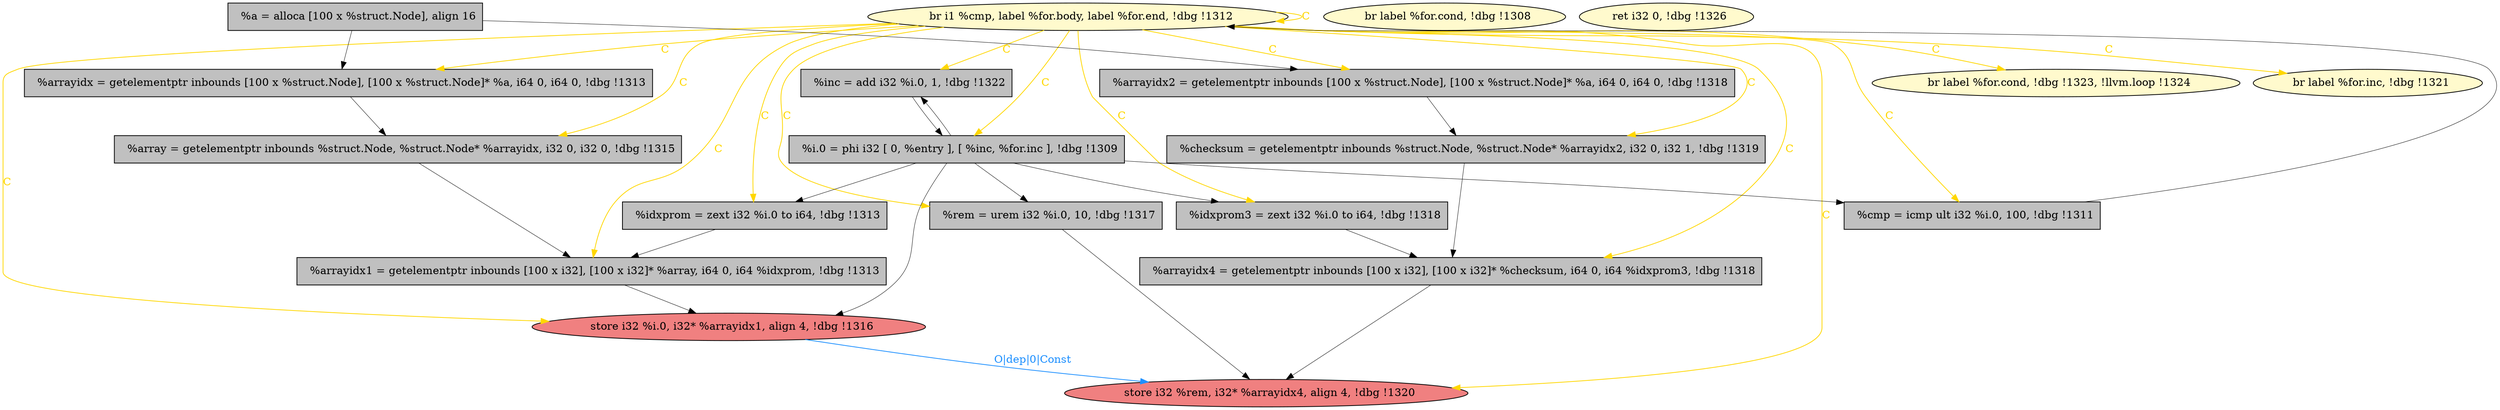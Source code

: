 
digraph G {


node34 [fillcolor=grey,label="  %idxprom = zext i32 %i.0 to i64, !dbg !1313",shape=rectangle,style=filled ]
node32 [fillcolor=grey,label="  %arrayidx1 = getelementptr inbounds [100 x i32], [100 x i32]* %array, i64 0, i64 %idxprom, !dbg !1313",shape=rectangle,style=filled ]
node19 [fillcolor=lemonchiffon,label="  br i1 %cmp, label %for.body, label %for.end, !dbg !1312",shape=ellipse,style=filled ]
node24 [fillcolor=grey,label="  %inc = add i32 %i.0, 1, !dbg !1322",shape=rectangle,style=filled ]
node18 [fillcolor=grey,label="  %rem = urem i32 %i.0, 10, !dbg !1317",shape=rectangle,style=filled ]
node33 [fillcolor=lemonchiffon,label="  br label %for.cond, !dbg !1323, !llvm.loop !1324",shape=ellipse,style=filled ]
node22 [fillcolor=grey,label="  %checksum = getelementptr inbounds %struct.Node, %struct.Node* %arrayidx2, i32 0, i32 1, !dbg !1319",shape=rectangle,style=filled ]
node31 [fillcolor=lightcoral,label="  store i32 %i.0, i32* %arrayidx1, align 4, !dbg !1316",shape=ellipse,style=filled ]
node17 [fillcolor=grey,label="  %arrayidx2 = getelementptr inbounds [100 x %struct.Node], [100 x %struct.Node]* %a, i64 0, i64 0, !dbg !1318",shape=rectangle,style=filled ]
node23 [fillcolor=lemonchiffon,label="  br label %for.inc, !dbg !1321",shape=ellipse,style=filled ]
node20 [fillcolor=grey,label="  %arrayidx = getelementptr inbounds [100 x %struct.Node], [100 x %struct.Node]* %a, i64 0, i64 0, !dbg !1313",shape=rectangle,style=filled ]
node29 [fillcolor=lemonchiffon,label="  br label %for.cond, !dbg !1308",shape=ellipse,style=filled ]
node21 [fillcolor=lemonchiffon,label="  ret i32 0, !dbg !1326",shape=ellipse,style=filled ]
node25 [fillcolor=grey,label="  %array = getelementptr inbounds %struct.Node, %struct.Node* %arrayidx, i32 0, i32 0, !dbg !1315",shape=rectangle,style=filled ]
node15 [fillcolor=lightcoral,label="  store i32 %rem, i32* %arrayidx4, align 4, !dbg !1320",shape=ellipse,style=filled ]
node26 [fillcolor=grey,label="  %idxprom3 = zext i32 %i.0 to i64, !dbg !1318",shape=rectangle,style=filled ]
node16 [fillcolor=grey,label="  %arrayidx4 = getelementptr inbounds [100 x i32], [100 x i32]* %checksum, i64 0, i64 %idxprom3, !dbg !1318",shape=rectangle,style=filled ]
node27 [fillcolor=grey,label="  %i.0 = phi i32 [ 0, %entry ], [ %inc, %for.inc ], !dbg !1309",shape=rectangle,style=filled ]
node28 [fillcolor=grey,label="  %cmp = icmp ult i32 %i.0, 100, !dbg !1311",shape=rectangle,style=filled ]
node30 [fillcolor=grey,label="  %a = alloca [100 x %struct.Node], align 16",shape=rectangle,style=filled ]

node19->node26 [style=solid,color=gold,label="C",penwidth=1.0,fontcolor=gold ]
node32->node31 [style=solid,color=black,label="",penwidth=0.5,fontcolor=black ]
node19->node34 [style=solid,color=gold,label="C",penwidth=1.0,fontcolor=gold ]
node18->node15 [style=solid,color=black,label="",penwidth=0.5,fontcolor=black ]
node19->node33 [style=solid,color=gold,label="C",penwidth=1.0,fontcolor=gold ]
node19->node17 [style=solid,color=gold,label="C",penwidth=1.0,fontcolor=gold ]
node34->node32 [style=solid,color=black,label="",penwidth=0.5,fontcolor=black ]
node19->node24 [style=solid,color=gold,label="C",penwidth=1.0,fontcolor=gold ]
node31->node15 [style=solid,color=dodgerblue,label="O|dep|0|Const",penwidth=1.0,fontcolor=dodgerblue ]
node28->node19 [style=solid,color=black,label="",penwidth=0.5,fontcolor=black ]
node19->node25 [style=solid,color=gold,label="C",penwidth=1.0,fontcolor=gold ]
node19->node28 [style=solid,color=gold,label="C",penwidth=1.0,fontcolor=gold ]
node30->node20 [style=solid,color=black,label="",penwidth=0.5,fontcolor=black ]
node26->node16 [style=solid,color=black,label="",penwidth=0.5,fontcolor=black ]
node19->node27 [style=solid,color=gold,label="C",penwidth=1.0,fontcolor=gold ]
node30->node17 [style=solid,color=black,label="",penwidth=0.5,fontcolor=black ]
node27->node24 [style=solid,color=black,label="",penwidth=0.5,fontcolor=black ]
node19->node18 [style=solid,color=gold,label="C",penwidth=1.0,fontcolor=gold ]
node19->node23 [style=solid,color=gold,label="C",penwidth=1.0,fontcolor=gold ]
node19->node22 [style=solid,color=gold,label="C",penwidth=1.0,fontcolor=gold ]
node25->node32 [style=solid,color=black,label="",penwidth=0.5,fontcolor=black ]
node19->node32 [style=solid,color=gold,label="C",penwidth=1.0,fontcolor=gold ]
node27->node18 [style=solid,color=black,label="",penwidth=0.5,fontcolor=black ]
node27->node34 [style=solid,color=black,label="",penwidth=0.5,fontcolor=black ]
node16->node15 [style=solid,color=black,label="",penwidth=0.5,fontcolor=black ]
node20->node25 [style=solid,color=black,label="",penwidth=0.5,fontcolor=black ]
node27->node31 [style=solid,color=black,label="",penwidth=0.5,fontcolor=black ]
node17->node22 [style=solid,color=black,label="",penwidth=0.5,fontcolor=black ]
node19->node20 [style=solid,color=gold,label="C",penwidth=1.0,fontcolor=gold ]
node22->node16 [style=solid,color=black,label="",penwidth=0.5,fontcolor=black ]
node27->node26 [style=solid,color=black,label="",penwidth=0.5,fontcolor=black ]
node19->node31 [style=solid,color=gold,label="C",penwidth=1.0,fontcolor=gold ]
node19->node16 [style=solid,color=gold,label="C",penwidth=1.0,fontcolor=gold ]
node24->node27 [style=solid,color=black,label="",penwidth=0.5,fontcolor=black ]
node19->node15 [style=solid,color=gold,label="C",penwidth=1.0,fontcolor=gold ]
node27->node28 [style=solid,color=black,label="",penwidth=0.5,fontcolor=black ]
node19->node19 [style=solid,color=gold,label="C",penwidth=1.0,fontcolor=gold ]


}
